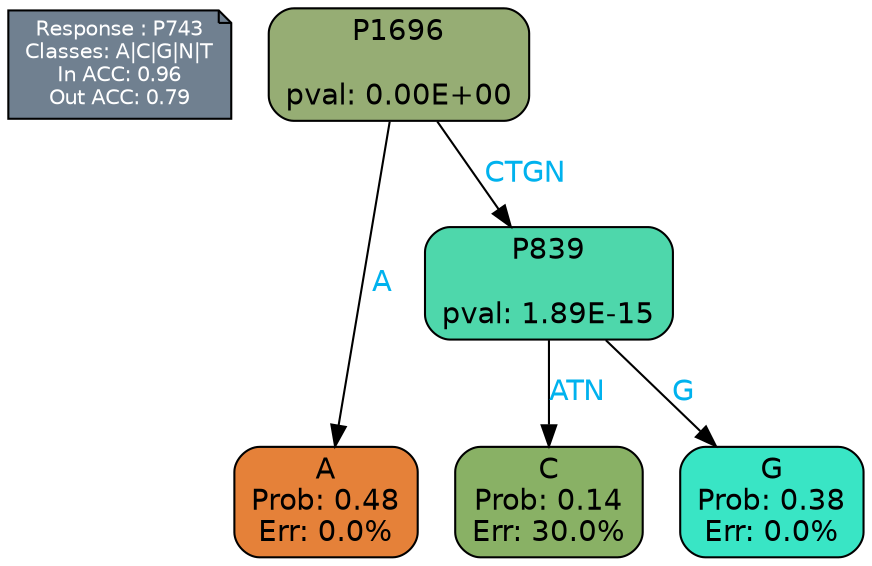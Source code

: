 digraph Tree {
node [shape=box, style="filled, rounded", color="black", fontname=helvetica] ;
graph [ranksep=equally, splines=polylines, bgcolor=transparent, dpi=600] ;
edge [fontname=helvetica] ;
LEGEND [label="Response : P743
Classes: A|C|G|N|T
In ACC: 0.96
Out ACC: 0.79
",shape=note,align=left,style=filled,fillcolor="slategray",fontcolor="white",fontsize=10];1 [label="P1696

pval: 0.00E+00", fillcolor="#96ad74"] ;
2 [label="A
Prob: 0.48
Err: 0.0%", fillcolor="#e58139"] ;
3 [label="P839

pval: 1.89E-15", fillcolor="#4ed7ab"] ;
4 [label="C
Prob: 0.14
Err: 30.0%", fillcolor="#89b165"] ;
5 [label="G
Prob: 0.38
Err: 0.0%", fillcolor="#39e5c5"] ;
1 -> 2 [label="A",fontcolor=deepskyblue2] ;
1 -> 3 [label="CTGN",fontcolor=deepskyblue2] ;
3 -> 4 [label="ATN",fontcolor=deepskyblue2] ;
3 -> 5 [label="G",fontcolor=deepskyblue2] ;
{rank = same; 2;4;5;}{rank = same; LEGEND;1;}}